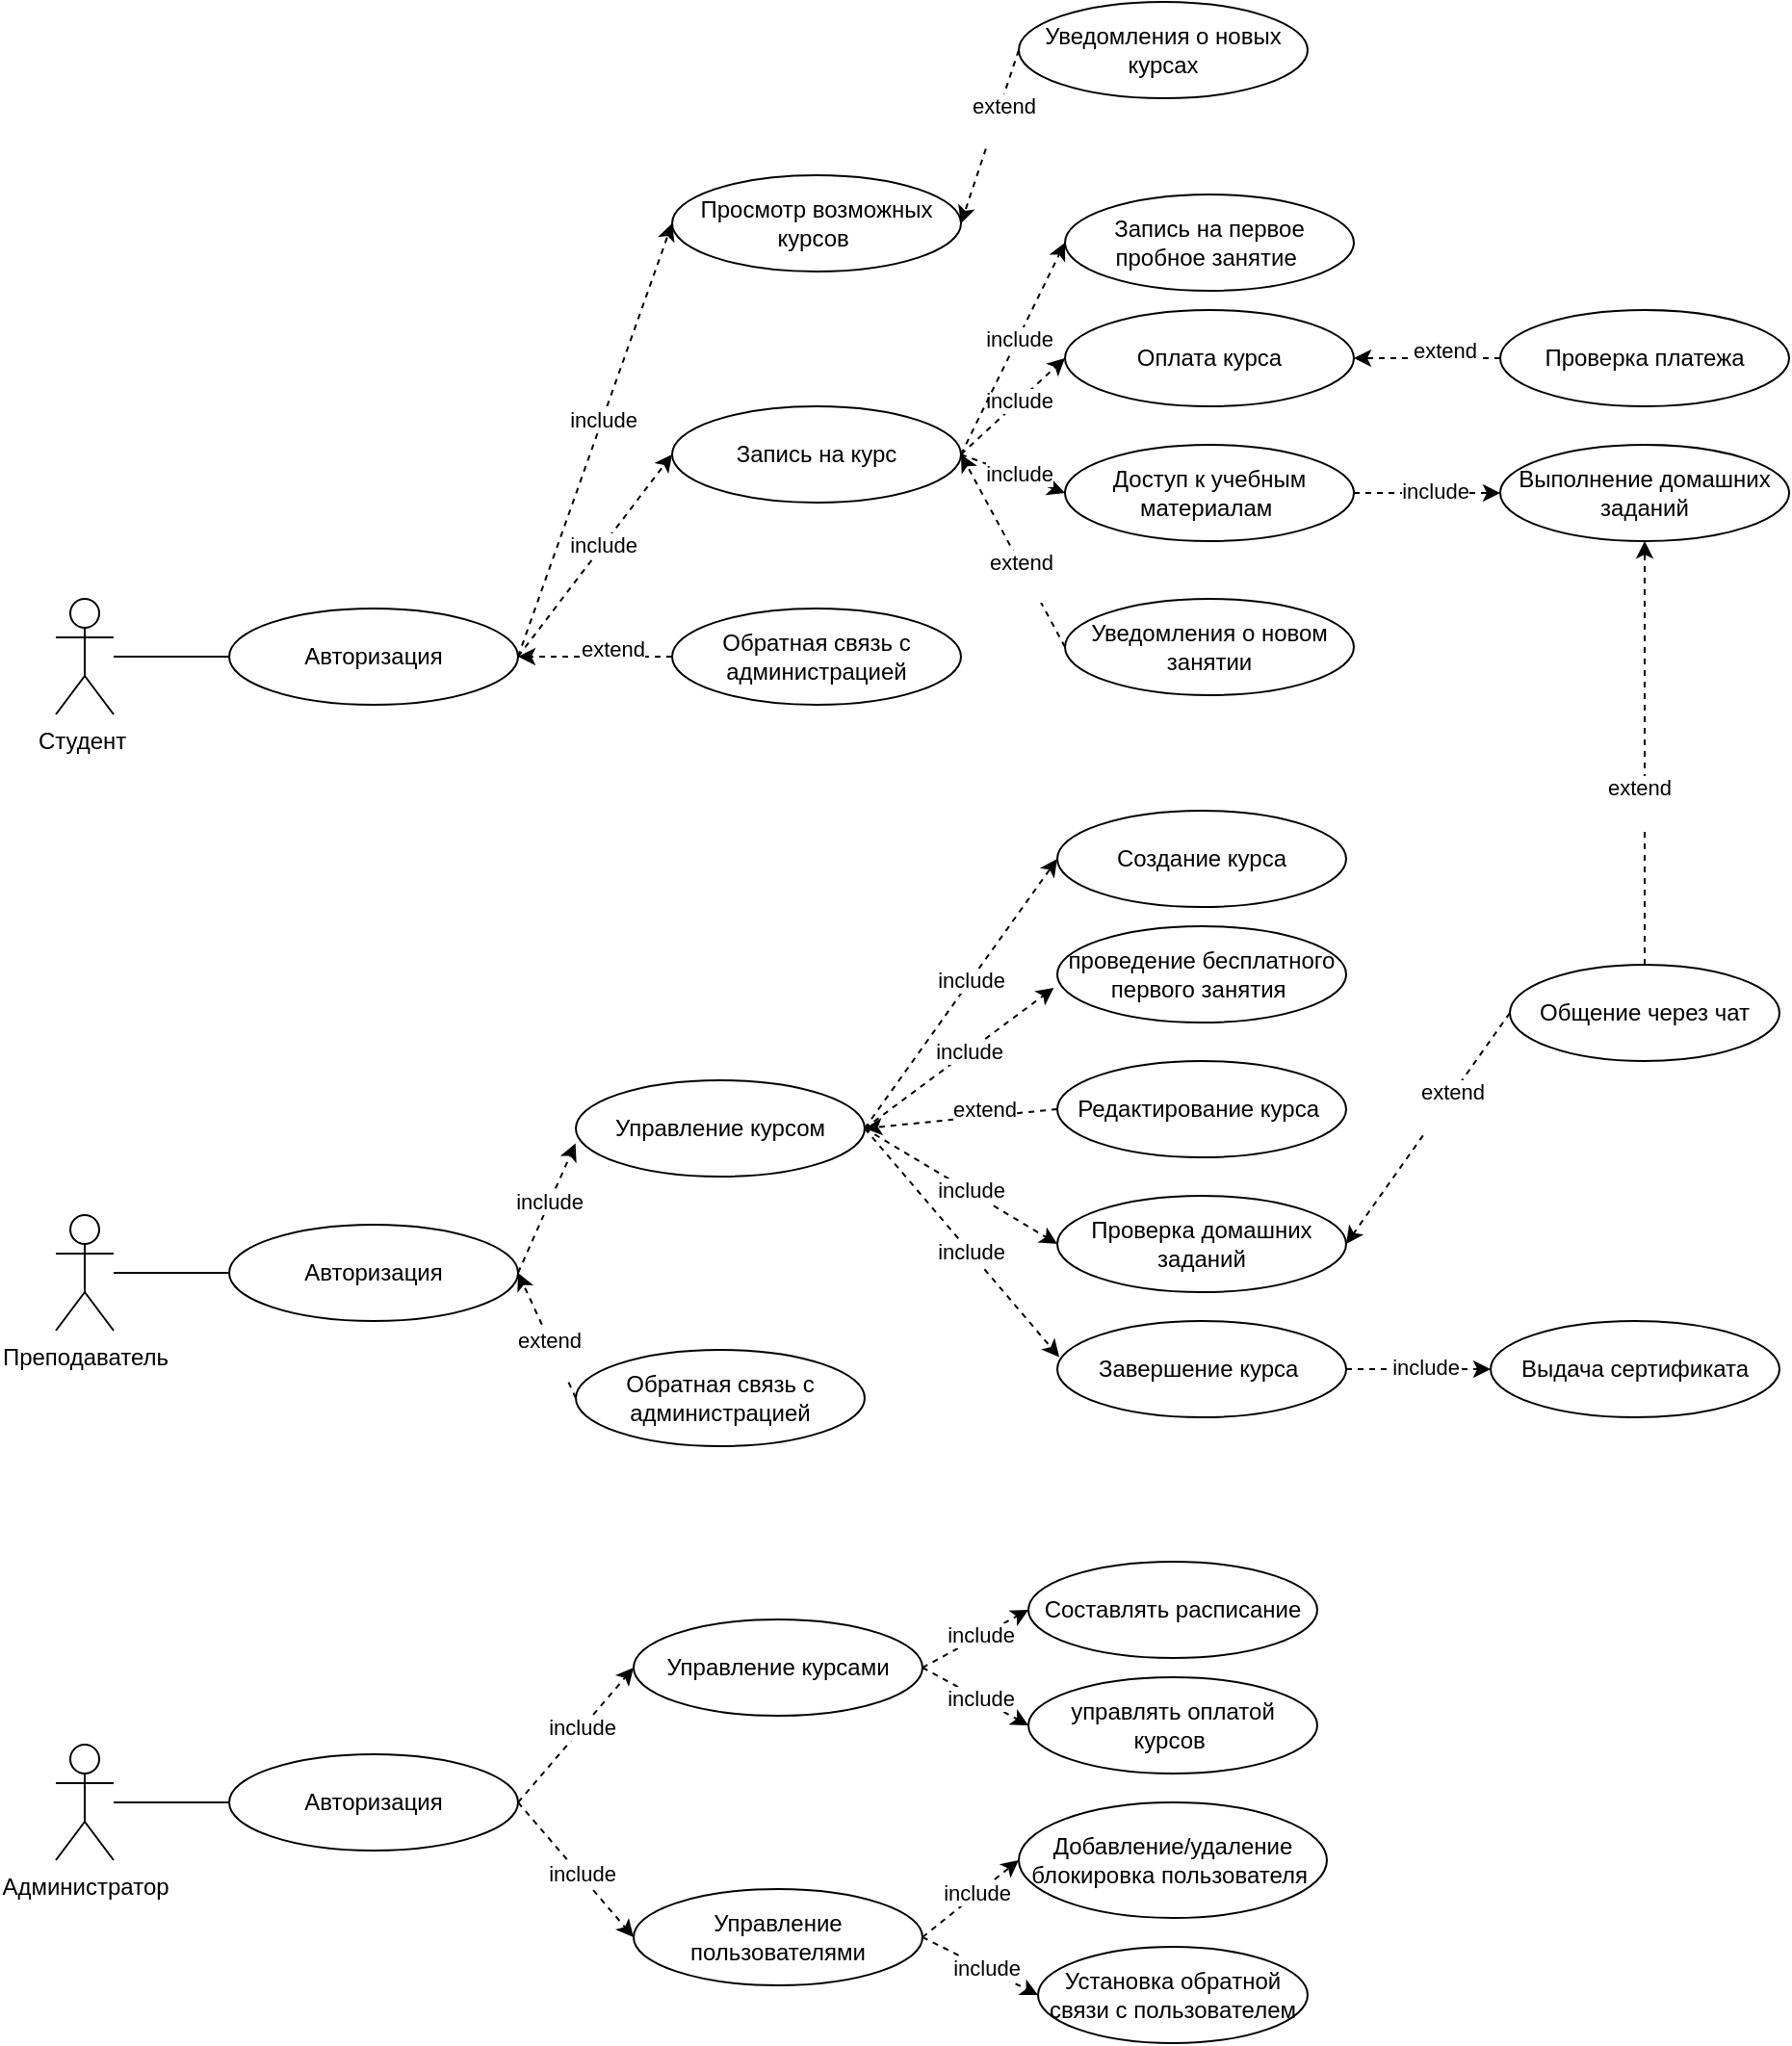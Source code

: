 <mxfile version="26.0.15">
  <diagram name="Страница — 1" id="UipZ92SJodc_wMSnGQV7">
    <mxGraphModel dx="2649" dy="2200" grid="1" gridSize="10" guides="1" tooltips="1" connect="1" arrows="1" fold="1" page="1" pageScale="1" pageWidth="827" pageHeight="1169" math="0" shadow="0">
      <root>
        <mxCell id="0" />
        <mxCell id="1" parent="0" />
        <mxCell id="9B9kke1bdxAXmyavKpJu-1" value="Студент&amp;nbsp;&lt;div&gt;&lt;br&gt;&lt;/div&gt;" style="shape=umlActor;verticalLabelPosition=bottom;verticalAlign=top;html=1;outlineConnect=0;" vertex="1" parent="1">
          <mxGeometry x="-110" y="-100" width="30" height="60" as="geometry" />
        </mxCell>
        <mxCell id="9B9kke1bdxAXmyavKpJu-2" value="Преподаватель&lt;div&gt;&lt;br&gt;&lt;/div&gt;" style="shape=umlActor;verticalLabelPosition=bottom;verticalAlign=top;html=1;outlineConnect=0;" vertex="1" parent="1">
          <mxGeometry x="-110" y="220" width="30" height="60" as="geometry" />
        </mxCell>
        <mxCell id="9B9kke1bdxAXmyavKpJu-3" value="&lt;div&gt;Администратор&lt;/div&gt;" style="shape=umlActor;verticalLabelPosition=bottom;verticalAlign=top;html=1;outlineConnect=0;" vertex="1" parent="1">
          <mxGeometry x="-110" y="495" width="30" height="60" as="geometry" />
        </mxCell>
        <mxCell id="9B9kke1bdxAXmyavKpJu-4" value="Авторизация" style="ellipse;whiteSpace=wrap;html=1;" vertex="1" parent="1">
          <mxGeometry x="-20" y="500" width="150" height="50" as="geometry" />
        </mxCell>
        <mxCell id="9B9kke1bdxAXmyavKpJu-6" value="Управление курсами" style="ellipse;whiteSpace=wrap;html=1;" vertex="1" parent="1">
          <mxGeometry x="190" y="430" width="150" height="50" as="geometry" />
        </mxCell>
        <mxCell id="9B9kke1bdxAXmyavKpJu-7" value="Составлять расписание&lt;span style=&quot;color: rgba(0, 0, 0, 0); font-family: monospace; font-size: 0px; text-align: start; text-wrap-mode: nowrap;&quot;&gt;%3CmxGraphModel%3E%3Croot%3E%3CmxCell%20id%3D%220%22%2F%3E%3CmxCell%20id%3D%221%22%20parent%3D%220%22%2F%3E%3CmxCell%20id%3D%222%22%20value%3D%22%D0%A3%D0%BF%D1%80%D0%B0%D0%B2%D0%BB%D0%B5%D0%BD%D0%B8%D0%B5%20%D0%BA%D1%83%D1%80%D1%81%D0%B0%D0%BC%D0%B8%22%20style%3D%22ellipse%3BwhiteSpace%3Dwrap%3Bhtml%3D1%3B%22%20vertex%3D%221%22%20parent%3D%221%22%3E%3CmxGeometry%20x%3D%22190%22%20y%3D%22410%22%20width%3D%22150%22%20height%3D%2250%22%20as%3D%22geometry%22%2F%3E%3C%2FmxCell%3E%3C%2Froot%3E%3C%2FmxGraphModel%3E&lt;/span&gt;" style="ellipse;whiteSpace=wrap;html=1;" vertex="1" parent="1">
          <mxGeometry x="395" y="400" width="150" height="50" as="geometry" />
        </mxCell>
        <mxCell id="9B9kke1bdxAXmyavKpJu-8" value="управлять оплатой курсов&amp;nbsp;" style="ellipse;whiteSpace=wrap;html=1;" vertex="1" parent="1">
          <mxGeometry x="395" y="460" width="150" height="50" as="geometry" />
        </mxCell>
        <mxCell id="9B9kke1bdxAXmyavKpJu-9" value="Управление пользователями" style="ellipse;whiteSpace=wrap;html=1;" vertex="1" parent="1">
          <mxGeometry x="190" y="570" width="150" height="50" as="geometry" />
        </mxCell>
        <mxCell id="9B9kke1bdxAXmyavKpJu-10" value="" style="endArrow=classic;html=1;rounded=0;entryX=0;entryY=0.5;entryDx=0;entryDy=0;exitX=1;exitY=0.5;exitDx=0;exitDy=0;dashed=1;" edge="1" parent="1" source="9B9kke1bdxAXmyavKpJu-6" target="9B9kke1bdxAXmyavKpJu-7">
          <mxGeometry width="50" height="50" relative="1" as="geometry">
            <mxPoint x="250" y="450" as="sourcePoint" />
            <mxPoint x="300" y="400" as="targetPoint" />
          </mxGeometry>
        </mxCell>
        <mxCell id="9B9kke1bdxAXmyavKpJu-11" value="include" style="edgeLabel;html=1;align=center;verticalAlign=middle;resizable=0;points=[];" vertex="1" connectable="0" parent="9B9kke1bdxAXmyavKpJu-10">
          <mxGeometry x="0.088" relative="1" as="geometry">
            <mxPoint y="-1" as="offset" />
          </mxGeometry>
        </mxCell>
        <mxCell id="9B9kke1bdxAXmyavKpJu-12" value="" style="endArrow=classic;html=1;rounded=0;entryX=0;entryY=0.5;entryDx=0;entryDy=0;exitX=1;exitY=0.5;exitDx=0;exitDy=0;dashed=1;" edge="1" parent="1" source="9B9kke1bdxAXmyavKpJu-6" target="9B9kke1bdxAXmyavKpJu-8">
          <mxGeometry width="50" height="50" relative="1" as="geometry">
            <mxPoint x="450" y="435" as="sourcePoint" />
            <mxPoint x="520" y="395" as="targetPoint" />
          </mxGeometry>
        </mxCell>
        <mxCell id="9B9kke1bdxAXmyavKpJu-13" value="include" style="edgeLabel;html=1;align=center;verticalAlign=middle;resizable=0;points=[];" vertex="1" connectable="0" parent="9B9kke1bdxAXmyavKpJu-12">
          <mxGeometry x="0.088" relative="1" as="geometry">
            <mxPoint y="-1" as="offset" />
          </mxGeometry>
        </mxCell>
        <mxCell id="9B9kke1bdxAXmyavKpJu-15" value="" style="endArrow=none;html=1;rounded=0;exitX=0;exitY=0.5;exitDx=0;exitDy=0;" edge="1" parent="1" source="9B9kke1bdxAXmyavKpJu-4" target="9B9kke1bdxAXmyavKpJu-3">
          <mxGeometry width="50" height="50" relative="1" as="geometry">
            <mxPoint x="250" y="450" as="sourcePoint" />
            <mxPoint x="300" y="400" as="targetPoint" />
          </mxGeometry>
        </mxCell>
        <mxCell id="9B9kke1bdxAXmyavKpJu-16" value="" style="endArrow=classic;html=1;rounded=0;entryX=0;entryY=0.5;entryDx=0;entryDy=0;exitX=1;exitY=0.5;exitDx=0;exitDy=0;dashed=1;" edge="1" parent="1" source="9B9kke1bdxAXmyavKpJu-4" target="9B9kke1bdxAXmyavKpJu-6">
          <mxGeometry width="50" height="50" relative="1" as="geometry">
            <mxPoint x="520" y="415" as="sourcePoint" />
            <mxPoint x="580" y="385" as="targetPoint" />
          </mxGeometry>
        </mxCell>
        <mxCell id="9B9kke1bdxAXmyavKpJu-17" value="include" style="edgeLabel;html=1;align=center;verticalAlign=middle;resizable=0;points=[];" vertex="1" connectable="0" parent="9B9kke1bdxAXmyavKpJu-16">
          <mxGeometry x="0.088" relative="1" as="geometry">
            <mxPoint y="-1" as="offset" />
          </mxGeometry>
        </mxCell>
        <mxCell id="9B9kke1bdxAXmyavKpJu-18" value="" style="endArrow=classic;html=1;rounded=0;entryX=0;entryY=0.5;entryDx=0;entryDy=0;exitX=1;exitY=0.5;exitDx=0;exitDy=0;dashed=1;" edge="1" parent="1" source="9B9kke1bdxAXmyavKpJu-4" target="9B9kke1bdxAXmyavKpJu-9">
          <mxGeometry width="50" height="50" relative="1" as="geometry">
            <mxPoint x="530" y="425" as="sourcePoint" />
            <mxPoint x="590" y="395" as="targetPoint" />
          </mxGeometry>
        </mxCell>
        <mxCell id="9B9kke1bdxAXmyavKpJu-19" value="include" style="edgeLabel;html=1;align=center;verticalAlign=middle;resizable=0;points=[];" vertex="1" connectable="0" parent="9B9kke1bdxAXmyavKpJu-18">
          <mxGeometry x="0.088" relative="1" as="geometry">
            <mxPoint y="-1" as="offset" />
          </mxGeometry>
        </mxCell>
        <mxCell id="9B9kke1bdxAXmyavKpJu-20" value="Добавление/удаление блокировка пользователя&amp;nbsp;" style="ellipse;whiteSpace=wrap;html=1;" vertex="1" parent="1">
          <mxGeometry x="390" y="525" width="160" height="60" as="geometry" />
        </mxCell>
        <mxCell id="9B9kke1bdxAXmyavKpJu-21" value="Установка обратной связи с пользователем" style="ellipse;whiteSpace=wrap;html=1;" vertex="1" parent="1">
          <mxGeometry x="400" y="600" width="140" height="50" as="geometry" />
        </mxCell>
        <mxCell id="9B9kke1bdxAXmyavKpJu-22" value="" style="endArrow=classic;html=1;rounded=0;entryX=0;entryY=0.5;entryDx=0;entryDy=0;exitX=1;exitY=0.5;exitDx=0;exitDy=0;dashed=1;" edge="1" parent="1" source="9B9kke1bdxAXmyavKpJu-9" target="9B9kke1bdxAXmyavKpJu-20">
          <mxGeometry width="50" height="50" relative="1" as="geometry">
            <mxPoint x="520" y="415" as="sourcePoint" />
            <mxPoint x="580" y="455" as="targetPoint" />
          </mxGeometry>
        </mxCell>
        <mxCell id="9B9kke1bdxAXmyavKpJu-23" value="include" style="edgeLabel;html=1;align=center;verticalAlign=middle;resizable=0;points=[];" vertex="1" connectable="0" parent="9B9kke1bdxAXmyavKpJu-22">
          <mxGeometry x="0.088" relative="1" as="geometry">
            <mxPoint y="-1" as="offset" />
          </mxGeometry>
        </mxCell>
        <mxCell id="9B9kke1bdxAXmyavKpJu-24" value="" style="endArrow=classic;html=1;rounded=0;entryX=0;entryY=0.5;entryDx=0;entryDy=0;exitX=1;exitY=0.5;exitDx=0;exitDy=0;dashed=1;" edge="1" parent="1" source="9B9kke1bdxAXmyavKpJu-9" target="9B9kke1bdxAXmyavKpJu-21">
          <mxGeometry width="50" height="50" relative="1" as="geometry">
            <mxPoint x="530" y="425" as="sourcePoint" />
            <mxPoint x="590" y="465" as="targetPoint" />
          </mxGeometry>
        </mxCell>
        <mxCell id="9B9kke1bdxAXmyavKpJu-25" value="include" style="edgeLabel;html=1;align=center;verticalAlign=middle;resizable=0;points=[];" vertex="1" connectable="0" parent="9B9kke1bdxAXmyavKpJu-24">
          <mxGeometry x="0.088" relative="1" as="geometry">
            <mxPoint y="-1" as="offset" />
          </mxGeometry>
        </mxCell>
        <mxCell id="9B9kke1bdxAXmyavKpJu-26" value="Авторизация" style="ellipse;whiteSpace=wrap;html=1;" vertex="1" parent="1">
          <mxGeometry x="-20" y="225" width="150" height="50" as="geometry" />
        </mxCell>
        <mxCell id="9B9kke1bdxAXmyavKpJu-28" value="" style="endArrow=none;html=1;rounded=0;entryX=0;entryY=0.5;entryDx=0;entryDy=0;" edge="1" parent="1" source="9B9kke1bdxAXmyavKpJu-2" target="9B9kke1bdxAXmyavKpJu-26">
          <mxGeometry width="50" height="50" relative="1" as="geometry">
            <mxPoint x="350" y="300" as="sourcePoint" />
            <mxPoint x="400" y="250" as="targetPoint" />
          </mxGeometry>
        </mxCell>
        <mxCell id="9B9kke1bdxAXmyavKpJu-29" value="Авторизация" style="ellipse;whiteSpace=wrap;html=1;" vertex="1" parent="1">
          <mxGeometry x="-20" y="-95" width="150" height="50" as="geometry" />
        </mxCell>
        <mxCell id="9B9kke1bdxAXmyavKpJu-30" value="Создание курса" style="ellipse;whiteSpace=wrap;html=1;" vertex="1" parent="1">
          <mxGeometry x="410" y="10" width="150" height="50" as="geometry" />
        </mxCell>
        <mxCell id="9B9kke1bdxAXmyavKpJu-31" value="" style="endArrow=none;html=1;rounded=0;entryX=0;entryY=0.5;entryDx=0;entryDy=0;" edge="1" parent="1" source="9B9kke1bdxAXmyavKpJu-1" target="9B9kke1bdxAXmyavKpJu-29">
          <mxGeometry width="50" height="50" relative="1" as="geometry">
            <mxPoint x="-70" y="160" as="sourcePoint" />
            <mxPoint y="160" as="targetPoint" />
          </mxGeometry>
        </mxCell>
        <mxCell id="9B9kke1bdxAXmyavKpJu-34" value="Редактирование курса&amp;nbsp;" style="ellipse;whiteSpace=wrap;html=1;" vertex="1" parent="1">
          <mxGeometry x="410" y="140" width="150" height="50" as="geometry" />
        </mxCell>
        <mxCell id="9B9kke1bdxAXmyavKpJu-35" value="проведение бесплатного первого занятия&amp;nbsp;" style="ellipse;whiteSpace=wrap;html=1;" vertex="1" parent="1">
          <mxGeometry x="410" y="70" width="150" height="50" as="geometry" />
        </mxCell>
        <mxCell id="9B9kke1bdxAXmyavKpJu-36" value="Проверка домашних заданий" style="ellipse;whiteSpace=wrap;html=1;" vertex="1" parent="1">
          <mxGeometry x="410" y="210" width="150" height="50" as="geometry" />
        </mxCell>
        <mxCell id="9B9kke1bdxAXmyavKpJu-37" value="Управление курсом" style="ellipse;whiteSpace=wrap;html=1;" vertex="1" parent="1">
          <mxGeometry x="160" y="150" width="150" height="50" as="geometry" />
        </mxCell>
        <mxCell id="9B9kke1bdxAXmyavKpJu-41" value="" style="endArrow=classic;html=1;rounded=0;entryX=-0.001;entryY=0.656;entryDx=0;entryDy=0;exitX=1;exitY=0.5;exitDx=0;exitDy=0;dashed=1;entryPerimeter=0;" edge="1" parent="1" source="9B9kke1bdxAXmyavKpJu-26" target="9B9kke1bdxAXmyavKpJu-37">
          <mxGeometry width="50" height="50" relative="1" as="geometry">
            <mxPoint x="350" y="495" as="sourcePoint" />
            <mxPoint x="405" y="435" as="targetPoint" />
          </mxGeometry>
        </mxCell>
        <mxCell id="9B9kke1bdxAXmyavKpJu-42" value="include" style="edgeLabel;html=1;align=center;verticalAlign=middle;resizable=0;points=[];" vertex="1" connectable="0" parent="9B9kke1bdxAXmyavKpJu-41">
          <mxGeometry x="0.088" relative="1" as="geometry">
            <mxPoint y="-1" as="offset" />
          </mxGeometry>
        </mxCell>
        <mxCell id="9B9kke1bdxAXmyavKpJu-43" value="" style="endArrow=classic;html=1;rounded=0;exitX=1;exitY=0.5;exitDx=0;exitDy=0;dashed=1;entryX=0;entryY=0.5;entryDx=0;entryDy=0;" edge="1" parent="1" source="9B9kke1bdxAXmyavKpJu-37" target="9B9kke1bdxAXmyavKpJu-30">
          <mxGeometry width="50" height="50" relative="1" as="geometry">
            <mxPoint x="140" y="260" as="sourcePoint" />
            <mxPoint x="340" y="40" as="targetPoint" />
          </mxGeometry>
        </mxCell>
        <mxCell id="9B9kke1bdxAXmyavKpJu-44" value="include" style="edgeLabel;html=1;align=center;verticalAlign=middle;resizable=0;points=[];" vertex="1" connectable="0" parent="9B9kke1bdxAXmyavKpJu-43">
          <mxGeometry x="0.088" relative="1" as="geometry">
            <mxPoint y="-1" as="offset" />
          </mxGeometry>
        </mxCell>
        <mxCell id="9B9kke1bdxAXmyavKpJu-46" value="" style="endArrow=classic;html=1;rounded=0;exitX=1;exitY=0.5;exitDx=0;exitDy=0;dashed=1;entryX=0;entryY=0.5;entryDx=0;entryDy=0;" edge="1" parent="1" source="9B9kke1bdxAXmyavKpJu-37" target="9B9kke1bdxAXmyavKpJu-36">
          <mxGeometry width="50" height="50" relative="1" as="geometry">
            <mxPoint x="320" y="185" as="sourcePoint" />
            <mxPoint x="410" y="45" as="targetPoint" />
          </mxGeometry>
        </mxCell>
        <mxCell id="9B9kke1bdxAXmyavKpJu-47" value="include" style="edgeLabel;html=1;align=center;verticalAlign=middle;resizable=0;points=[];" vertex="1" connectable="0" parent="9B9kke1bdxAXmyavKpJu-46">
          <mxGeometry x="0.088" relative="1" as="geometry">
            <mxPoint y="-1" as="offset" />
          </mxGeometry>
        </mxCell>
        <mxCell id="9B9kke1bdxAXmyavKpJu-48" value="" style="endArrow=classic;html=1;rounded=0;exitX=1;exitY=0.5;exitDx=0;exitDy=0;dashed=1;entryX=-0.012;entryY=0.64;entryDx=0;entryDy=0;entryPerimeter=0;" edge="1" parent="1" source="9B9kke1bdxAXmyavKpJu-37" target="9B9kke1bdxAXmyavKpJu-35">
          <mxGeometry width="50" height="50" relative="1" as="geometry">
            <mxPoint x="320" y="185" as="sourcePoint" />
            <mxPoint x="410" y="235" as="targetPoint" />
          </mxGeometry>
        </mxCell>
        <mxCell id="9B9kke1bdxAXmyavKpJu-49" value="include" style="edgeLabel;html=1;align=center;verticalAlign=middle;resizable=0;points=[];" vertex="1" connectable="0" parent="9B9kke1bdxAXmyavKpJu-48">
          <mxGeometry x="0.088" relative="1" as="geometry">
            <mxPoint y="-1" as="offset" />
          </mxGeometry>
        </mxCell>
        <mxCell id="9B9kke1bdxAXmyavKpJu-51" value="" style="endArrow=classic;html=1;rounded=0;exitX=0;exitY=0.5;exitDx=0;exitDy=0;dashed=1;entryX=1;entryY=0.5;entryDx=0;entryDy=0;" edge="1" parent="1" source="9B9kke1bdxAXmyavKpJu-34" target="9B9kke1bdxAXmyavKpJu-37">
          <mxGeometry width="50" height="50" relative="1" as="geometry">
            <mxPoint x="320" y="185" as="sourcePoint" />
            <mxPoint x="410" y="45" as="targetPoint" />
          </mxGeometry>
        </mxCell>
        <mxCell id="9B9kke1bdxAXmyavKpJu-55" value="extend&lt;div&gt;&lt;br&gt;&lt;/div&gt;" style="edgeLabel;html=1;align=center;verticalAlign=middle;resizable=0;points=[];" vertex="1" connectable="0" parent="9B9kke1bdxAXmyavKpJu-51">
          <mxGeometry x="-0.229" y="3" relative="1" as="geometry">
            <mxPoint as="offset" />
          </mxGeometry>
        </mxCell>
        <mxCell id="9B9kke1bdxAXmyavKpJu-56" value="Завершение курса&amp;nbsp;" style="ellipse;whiteSpace=wrap;html=1;" vertex="1" parent="1">
          <mxGeometry x="410" y="275" width="150" height="50" as="geometry" />
        </mxCell>
        <mxCell id="9B9kke1bdxAXmyavKpJu-57" value="" style="endArrow=classic;html=1;rounded=0;exitX=1;exitY=0.5;exitDx=0;exitDy=0;dashed=1;entryX=0.007;entryY=0.376;entryDx=0;entryDy=0;entryPerimeter=0;" edge="1" parent="1" source="9B9kke1bdxAXmyavKpJu-37" target="9B9kke1bdxAXmyavKpJu-56">
          <mxGeometry width="50" height="50" relative="1" as="geometry">
            <mxPoint x="320" y="185" as="sourcePoint" />
            <mxPoint x="422" y="192" as="targetPoint" />
          </mxGeometry>
        </mxCell>
        <mxCell id="9B9kke1bdxAXmyavKpJu-58" value="include" style="edgeLabel;html=1;align=center;verticalAlign=middle;resizable=0;points=[];" vertex="1" connectable="0" parent="9B9kke1bdxAXmyavKpJu-57">
          <mxGeometry x="0.088" relative="1" as="geometry">
            <mxPoint y="-1" as="offset" />
          </mxGeometry>
        </mxCell>
        <mxCell id="9B9kke1bdxAXmyavKpJu-59" value="Выдача сертификата" style="ellipse;whiteSpace=wrap;html=1;" vertex="1" parent="1">
          <mxGeometry x="635" y="275" width="150" height="50" as="geometry" />
        </mxCell>
        <mxCell id="9B9kke1bdxAXmyavKpJu-62" value="" style="endArrow=classic;html=1;rounded=0;exitX=1;exitY=0.5;exitDx=0;exitDy=0;dashed=1;entryX=0;entryY=0.5;entryDx=0;entryDy=0;" edge="1" parent="1" source="9B9kke1bdxAXmyavKpJu-56" target="9B9kke1bdxAXmyavKpJu-59">
          <mxGeometry width="50" height="50" relative="1" as="geometry">
            <mxPoint x="320" y="185" as="sourcePoint" />
            <mxPoint x="425" y="329" as="targetPoint" />
          </mxGeometry>
        </mxCell>
        <mxCell id="9B9kke1bdxAXmyavKpJu-63" value="include" style="edgeLabel;html=1;align=center;verticalAlign=middle;resizable=0;points=[];" vertex="1" connectable="0" parent="9B9kke1bdxAXmyavKpJu-62">
          <mxGeometry x="0.088" relative="1" as="geometry">
            <mxPoint y="-1" as="offset" />
          </mxGeometry>
        </mxCell>
        <mxCell id="9B9kke1bdxAXmyavKpJu-64" value="Общение через чат" style="ellipse;whiteSpace=wrap;html=1;" vertex="1" parent="1">
          <mxGeometry x="645" y="90" width="140" height="50" as="geometry" />
        </mxCell>
        <mxCell id="9B9kke1bdxAXmyavKpJu-65" value="" style="endArrow=classic;html=1;rounded=0;exitX=0;exitY=0.5;exitDx=0;exitDy=0;dashed=1;entryX=1;entryY=0.5;entryDx=0;entryDy=0;" edge="1" parent="1" source="9B9kke1bdxAXmyavKpJu-64" target="9B9kke1bdxAXmyavKpJu-36">
          <mxGeometry width="50" height="50" relative="1" as="geometry">
            <mxPoint x="424" y="115" as="sourcePoint" />
            <mxPoint x="320" y="185" as="targetPoint" />
          </mxGeometry>
        </mxCell>
        <mxCell id="9B9kke1bdxAXmyavKpJu-66" value="extend&lt;div&gt;&lt;br&gt;&lt;/div&gt;" style="edgeLabel;html=1;align=center;verticalAlign=middle;resizable=0;points=[];" vertex="1" connectable="0" parent="9B9kke1bdxAXmyavKpJu-65">
          <mxGeometry x="-0.229" y="3" relative="1" as="geometry">
            <mxPoint as="offset" />
          </mxGeometry>
        </mxCell>
        <mxCell id="9B9kke1bdxAXmyavKpJu-68" value="Оплата курса" style="ellipse;whiteSpace=wrap;html=1;" vertex="1" parent="1">
          <mxGeometry x="414" y="-250" width="150" height="50" as="geometry" />
        </mxCell>
        <mxCell id="9B9kke1bdxAXmyavKpJu-69" value="" style="endArrow=classic;html=1;rounded=0;exitX=1;exitY=0.5;exitDx=0;exitDy=0;dashed=1;entryX=0;entryY=0.5;entryDx=0;entryDy=0;" edge="1" parent="1" source="9B9kke1bdxAXmyavKpJu-77" target="9B9kke1bdxAXmyavKpJu-68">
          <mxGeometry width="50" height="50" relative="1" as="geometry">
            <mxPoint x="320" y="185" as="sourcePoint" />
            <mxPoint x="424" y="55" as="targetPoint" />
          </mxGeometry>
        </mxCell>
        <mxCell id="9B9kke1bdxAXmyavKpJu-70" value="include" style="edgeLabel;html=1;align=center;verticalAlign=middle;resizable=0;points=[];" vertex="1" connectable="0" parent="9B9kke1bdxAXmyavKpJu-69">
          <mxGeometry x="0.088" relative="1" as="geometry">
            <mxPoint y="-1" as="offset" />
          </mxGeometry>
        </mxCell>
        <mxCell id="9B9kke1bdxAXmyavKpJu-71" value="" style="endArrow=classic;html=1;rounded=0;exitX=1;exitY=0.5;exitDx=0;exitDy=0;dashed=1;entryX=0;entryY=0.5;entryDx=0;entryDy=0;" edge="1" parent="1" source="9B9kke1bdxAXmyavKpJu-29" target="9B9kke1bdxAXmyavKpJu-76">
          <mxGeometry width="50" height="50" relative="1" as="geometry">
            <mxPoint x="130" y="-70" as="sourcePoint" />
            <mxPoint x="234" y="-200" as="targetPoint" />
          </mxGeometry>
        </mxCell>
        <mxCell id="9B9kke1bdxAXmyavKpJu-72" value="include" style="edgeLabel;html=1;align=center;verticalAlign=middle;resizable=0;points=[];" vertex="1" connectable="0" parent="9B9kke1bdxAXmyavKpJu-71">
          <mxGeometry x="0.088" relative="1" as="geometry">
            <mxPoint y="-1" as="offset" />
          </mxGeometry>
        </mxCell>
        <mxCell id="9B9kke1bdxAXmyavKpJu-73" value="Проверка платежа" style="ellipse;whiteSpace=wrap;html=1;" vertex="1" parent="1">
          <mxGeometry x="640" y="-250" width="150" height="50" as="geometry" />
        </mxCell>
        <mxCell id="9B9kke1bdxAXmyavKpJu-74" value="" style="endArrow=classic;html=1;rounded=0;exitX=0;exitY=0.5;exitDx=0;exitDy=0;dashed=1;entryX=1;entryY=0.5;entryDx=0;entryDy=0;" edge="1" parent="1" source="9B9kke1bdxAXmyavKpJu-73" target="9B9kke1bdxAXmyavKpJu-68">
          <mxGeometry width="50" height="50" relative="1" as="geometry">
            <mxPoint x="424" y="185" as="sourcePoint" />
            <mxPoint x="320" y="185" as="targetPoint" />
          </mxGeometry>
        </mxCell>
        <mxCell id="9B9kke1bdxAXmyavKpJu-75" value="extend&lt;div&gt;&lt;br&gt;&lt;/div&gt;" style="edgeLabel;html=1;align=center;verticalAlign=middle;resizable=0;points=[];" vertex="1" connectable="0" parent="9B9kke1bdxAXmyavKpJu-74">
          <mxGeometry x="-0.229" y="3" relative="1" as="geometry">
            <mxPoint as="offset" />
          </mxGeometry>
        </mxCell>
        <mxCell id="9B9kke1bdxAXmyavKpJu-76" value="Просмотр возможных курсов&amp;nbsp;" style="ellipse;whiteSpace=wrap;html=1;" vertex="1" parent="1">
          <mxGeometry x="210" y="-320" width="150" height="50" as="geometry" />
        </mxCell>
        <mxCell id="9B9kke1bdxAXmyavKpJu-77" value="Запись на курс" style="ellipse;whiteSpace=wrap;html=1;" vertex="1" parent="1">
          <mxGeometry x="210" y="-200" width="150" height="50" as="geometry" />
        </mxCell>
        <mxCell id="9B9kke1bdxAXmyavKpJu-78" value="" style="endArrow=classic;html=1;rounded=0;exitX=1;exitY=0.5;exitDx=0;exitDy=0;dashed=1;entryX=0;entryY=0.5;entryDx=0;entryDy=0;" edge="1" parent="1" source="9B9kke1bdxAXmyavKpJu-29" target="9B9kke1bdxAXmyavKpJu-77">
          <mxGeometry width="50" height="50" relative="1" as="geometry">
            <mxPoint x="140" y="-60" as="sourcePoint" />
            <mxPoint x="200" y="-305" as="targetPoint" />
          </mxGeometry>
        </mxCell>
        <mxCell id="9B9kke1bdxAXmyavKpJu-79" value="include" style="edgeLabel;html=1;align=center;verticalAlign=middle;resizable=0;points=[];" vertex="1" connectable="0" parent="9B9kke1bdxAXmyavKpJu-78">
          <mxGeometry x="0.088" relative="1" as="geometry">
            <mxPoint y="-1" as="offset" />
          </mxGeometry>
        </mxCell>
        <mxCell id="9B9kke1bdxAXmyavKpJu-80" value="Уведомления о новых курсах" style="ellipse;whiteSpace=wrap;html=1;" vertex="1" parent="1">
          <mxGeometry x="390" y="-410" width="150" height="50" as="geometry" />
        </mxCell>
        <mxCell id="9B9kke1bdxAXmyavKpJu-81" value="" style="endArrow=classic;html=1;rounded=0;exitX=0;exitY=0.5;exitDx=0;exitDy=0;dashed=1;entryX=1;entryY=0.5;entryDx=0;entryDy=0;" edge="1" parent="1" source="9B9kke1bdxAXmyavKpJu-80" target="9B9kke1bdxAXmyavKpJu-76">
          <mxGeometry width="50" height="50" relative="1" as="geometry">
            <mxPoint x="590" y="-315" as="sourcePoint" />
            <mxPoint x="550" y="-315" as="targetPoint" />
          </mxGeometry>
        </mxCell>
        <mxCell id="9B9kke1bdxAXmyavKpJu-82" value="extend&lt;div&gt;&lt;br&gt;&lt;/div&gt;" style="edgeLabel;html=1;align=center;verticalAlign=middle;resizable=0;points=[];" vertex="1" connectable="0" parent="9B9kke1bdxAXmyavKpJu-81">
          <mxGeometry x="-0.229" y="3" relative="1" as="geometry">
            <mxPoint as="offset" />
          </mxGeometry>
        </mxCell>
        <mxCell id="9B9kke1bdxAXmyavKpJu-83" value="Доступ к учебным материалам&amp;nbsp;" style="ellipse;whiteSpace=wrap;html=1;" vertex="1" parent="1">
          <mxGeometry x="414" y="-180" width="150" height="50" as="geometry" />
        </mxCell>
        <mxCell id="9B9kke1bdxAXmyavKpJu-84" value="" style="endArrow=classic;html=1;rounded=0;exitX=1;exitY=0.5;exitDx=0;exitDy=0;dashed=1;entryX=0;entryY=0.5;entryDx=0;entryDy=0;" edge="1" parent="1" source="9B9kke1bdxAXmyavKpJu-77" target="9B9kke1bdxAXmyavKpJu-83">
          <mxGeometry width="50" height="50" relative="1" as="geometry">
            <mxPoint x="370" y="-235" as="sourcePoint" />
            <mxPoint x="410" y="-275" as="targetPoint" />
          </mxGeometry>
        </mxCell>
        <mxCell id="9B9kke1bdxAXmyavKpJu-85" value="include" style="edgeLabel;html=1;align=center;verticalAlign=middle;resizable=0;points=[];" vertex="1" connectable="0" parent="9B9kke1bdxAXmyavKpJu-84">
          <mxGeometry x="0.088" relative="1" as="geometry">
            <mxPoint y="-1" as="offset" />
          </mxGeometry>
        </mxCell>
        <mxCell id="9B9kke1bdxAXmyavKpJu-86" value="Запись на первое пробное занятие&amp;nbsp;" style="ellipse;whiteSpace=wrap;html=1;" vertex="1" parent="1">
          <mxGeometry x="414" y="-310" width="150" height="50" as="geometry" />
        </mxCell>
        <mxCell id="9B9kke1bdxAXmyavKpJu-87" value="" style="endArrow=classic;html=1;rounded=0;exitX=1;exitY=0.5;exitDx=0;exitDy=0;dashed=1;entryX=0;entryY=0.5;entryDx=0;entryDy=0;" edge="1" parent="1" source="9B9kke1bdxAXmyavKpJu-77" target="9B9kke1bdxAXmyavKpJu-86">
          <mxGeometry width="50" height="50" relative="1" as="geometry">
            <mxPoint x="370" y="-235" as="sourcePoint" />
            <mxPoint x="424" y="-145" as="targetPoint" />
          </mxGeometry>
        </mxCell>
        <mxCell id="9B9kke1bdxAXmyavKpJu-88" value="include" style="edgeLabel;html=1;align=center;verticalAlign=middle;resizable=0;points=[];" vertex="1" connectable="0" parent="9B9kke1bdxAXmyavKpJu-87">
          <mxGeometry x="0.088" relative="1" as="geometry">
            <mxPoint y="-1" as="offset" />
          </mxGeometry>
        </mxCell>
        <mxCell id="9B9kke1bdxAXmyavKpJu-89" value="Выполнение домашних заданий" style="ellipse;whiteSpace=wrap;html=1;" vertex="1" parent="1">
          <mxGeometry x="640" y="-180" width="150" height="50" as="geometry" />
        </mxCell>
        <mxCell id="9B9kke1bdxAXmyavKpJu-90" value="" style="endArrow=classic;html=1;rounded=0;exitX=1;exitY=0.5;exitDx=0;exitDy=0;dashed=1;entryX=0;entryY=0.5;entryDx=0;entryDy=0;" edge="1" parent="1" source="9B9kke1bdxAXmyavKpJu-83" target="9B9kke1bdxAXmyavKpJu-89">
          <mxGeometry width="50" height="50" relative="1" as="geometry">
            <mxPoint x="370" y="-235" as="sourcePoint" />
            <mxPoint x="424" y="-145" as="targetPoint" />
          </mxGeometry>
        </mxCell>
        <mxCell id="9B9kke1bdxAXmyavKpJu-91" value="include" style="edgeLabel;html=1;align=center;verticalAlign=middle;resizable=0;points=[];" vertex="1" connectable="0" parent="9B9kke1bdxAXmyavKpJu-90">
          <mxGeometry x="0.088" relative="1" as="geometry">
            <mxPoint y="-1" as="offset" />
          </mxGeometry>
        </mxCell>
        <mxCell id="9B9kke1bdxAXmyavKpJu-92" value="" style="endArrow=classic;html=1;rounded=0;exitX=0.5;exitY=0;exitDx=0;exitDy=0;dashed=1;entryX=0.5;entryY=1;entryDx=0;entryDy=0;" edge="1" parent="1" source="9B9kke1bdxAXmyavKpJu-64" target="9B9kke1bdxAXmyavKpJu-89">
          <mxGeometry width="50" height="50" relative="1" as="geometry">
            <mxPoint x="630" y="25" as="sourcePoint" />
            <mxPoint x="660" y="-60" as="targetPoint" />
          </mxGeometry>
        </mxCell>
        <mxCell id="9B9kke1bdxAXmyavKpJu-93" value="extend&lt;div&gt;&lt;br&gt;&lt;/div&gt;" style="edgeLabel;html=1;align=center;verticalAlign=middle;resizable=0;points=[];" vertex="1" connectable="0" parent="9B9kke1bdxAXmyavKpJu-92">
          <mxGeometry x="-0.229" y="3" relative="1" as="geometry">
            <mxPoint as="offset" />
          </mxGeometry>
        </mxCell>
        <mxCell id="9B9kke1bdxAXmyavKpJu-94" value="Обратная связь с администрацией" style="ellipse;whiteSpace=wrap;html=1;" vertex="1" parent="1">
          <mxGeometry x="210" y="-95" width="150" height="50" as="geometry" />
        </mxCell>
        <mxCell id="9B9kke1bdxAXmyavKpJu-95" value="Уведомления о новом занятии" style="ellipse;whiteSpace=wrap;html=1;" vertex="1" parent="1">
          <mxGeometry x="414" y="-100" width="150" height="50" as="geometry" />
        </mxCell>
        <mxCell id="9B9kke1bdxAXmyavKpJu-96" value="" style="endArrow=classic;html=1;rounded=0;exitX=0;exitY=0.5;exitDx=0;exitDy=0;dashed=1;entryX=1;entryY=0.5;entryDx=0;entryDy=0;" edge="1" parent="1" source="9B9kke1bdxAXmyavKpJu-95" target="9B9kke1bdxAXmyavKpJu-77">
          <mxGeometry width="50" height="50" relative="1" as="geometry">
            <mxPoint x="650" y="-215" as="sourcePoint" />
            <mxPoint x="574" y="-215" as="targetPoint" />
          </mxGeometry>
        </mxCell>
        <mxCell id="9B9kke1bdxAXmyavKpJu-97" value="extend&lt;div&gt;&lt;br&gt;&lt;/div&gt;" style="edgeLabel;html=1;align=center;verticalAlign=middle;resizable=0;points=[];" vertex="1" connectable="0" parent="9B9kke1bdxAXmyavKpJu-96">
          <mxGeometry x="-0.229" y="3" relative="1" as="geometry">
            <mxPoint as="offset" />
          </mxGeometry>
        </mxCell>
        <mxCell id="9B9kke1bdxAXmyavKpJu-98" value="" style="endArrow=classic;html=1;rounded=0;exitX=0;exitY=0.5;exitDx=0;exitDy=0;dashed=1;entryX=1;entryY=0.5;entryDx=0;entryDy=0;" edge="1" parent="1" source="9B9kke1bdxAXmyavKpJu-94" target="9B9kke1bdxAXmyavKpJu-29">
          <mxGeometry width="50" height="50" relative="1" as="geometry">
            <mxPoint x="424" y="-65" as="sourcePoint" />
            <mxPoint x="370" y="-165" as="targetPoint" />
          </mxGeometry>
        </mxCell>
        <mxCell id="9B9kke1bdxAXmyavKpJu-99" value="extend&lt;div&gt;&lt;br&gt;&lt;/div&gt;" style="edgeLabel;html=1;align=center;verticalAlign=middle;resizable=0;points=[];" vertex="1" connectable="0" parent="9B9kke1bdxAXmyavKpJu-98">
          <mxGeometry x="-0.229" y="3" relative="1" as="geometry">
            <mxPoint as="offset" />
          </mxGeometry>
        </mxCell>
        <mxCell id="9B9kke1bdxAXmyavKpJu-100" value="Обратная связь с администрацией" style="ellipse;whiteSpace=wrap;html=1;" vertex="1" parent="1">
          <mxGeometry x="160" y="290" width="150" height="50" as="geometry" />
        </mxCell>
        <mxCell id="9B9kke1bdxAXmyavKpJu-101" value="" style="endArrow=classic;html=1;rounded=0;exitX=0;exitY=0.5;exitDx=0;exitDy=0;dashed=1;entryX=1;entryY=0.5;entryDx=0;entryDy=0;" edge="1" parent="1" source="9B9kke1bdxAXmyavKpJu-100" target="9B9kke1bdxAXmyavKpJu-26">
          <mxGeometry width="50" height="50" relative="1" as="geometry">
            <mxPoint x="220" y="-60" as="sourcePoint" />
            <mxPoint x="140" y="-60" as="targetPoint" />
          </mxGeometry>
        </mxCell>
        <mxCell id="9B9kke1bdxAXmyavKpJu-102" value="extend&lt;div&gt;&lt;br&gt;&lt;/div&gt;" style="edgeLabel;html=1;align=center;verticalAlign=middle;resizable=0;points=[];" vertex="1" connectable="0" parent="9B9kke1bdxAXmyavKpJu-101">
          <mxGeometry x="-0.229" y="3" relative="1" as="geometry">
            <mxPoint as="offset" />
          </mxGeometry>
        </mxCell>
      </root>
    </mxGraphModel>
  </diagram>
</mxfile>
